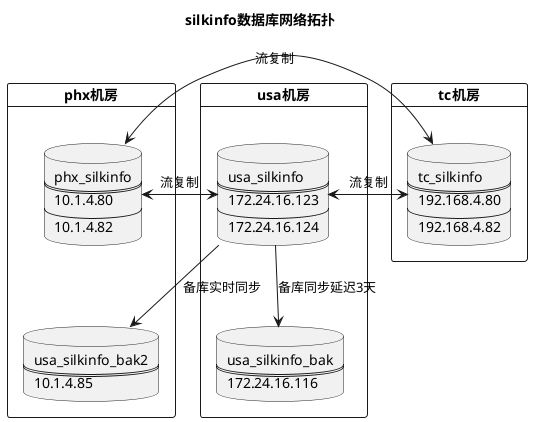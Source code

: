 @startuml
title silkinfo数据库网络拓扑
card phx机房{
    database  usa_silkinfo_bak2[
        usa_silkinfo_bak2
        ===
        10.1.4.85
    ]

    database phx_silkinfo[
        phx_silkinfo
        ===
        10.1.4.80
        ---
        10.1.4.82
    ]
}

card usa机房{
    database usa_silkinfo [
        usa_silkinfo
        ===
        172.24.16.123
        ---
        172.24.16.124
    ]
    database usa_silkinfo_bak [
       usa_silkinfo_bak
       ===
       172.24.16.116
    ]
}

card tc机房{
    database tc_silkinfo [
        tc_silkinfo
        ===
        192.168.4.80
        ---
        192.168.4.82
    ]
}

phx_silkinfo <-> usa_silkinfo: 流复制
phx_silkinfo <-> tc_silkinfo: 流复制
usa_silkinfo <-> tc_silkinfo: 流复制
usa_silkinfo --> usa_silkinfo_bak:备库同步延迟3天
usa_silkinfo --> usa_silkinfo_bak2:备库实时同步

phx_silkinfo -[#white,thickness=0]down- usa_silkinfo_bak2

@enduml